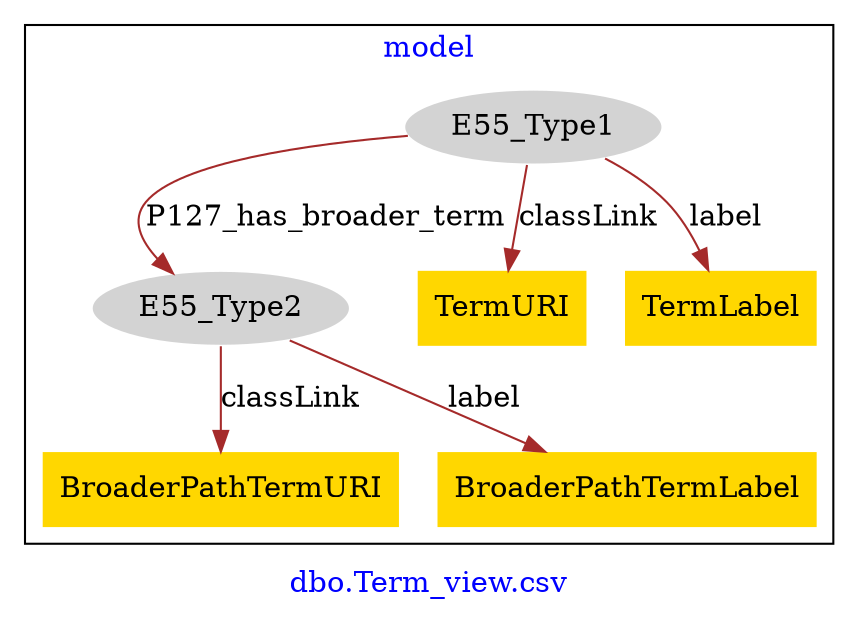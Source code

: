 digraph n0 {
fontcolor="blue"
remincross="true"
label="dbo.Term_view.csv"
subgraph cluster {
label="model"
n2[style="filled",color="white",fillcolor="lightgray",label="E55_Type1"];
n3[style="filled",color="white",fillcolor="lightgray",label="E55_Type2"];
n4[shape="plaintext",style="filled",fillcolor="gold",label="TermURI"];
n5[shape="plaintext",style="filled",fillcolor="gold",label="TermLabel"];
n6[shape="plaintext",style="filled",fillcolor="gold",label="BroaderPathTermURI"];
n7[shape="plaintext",style="filled",fillcolor="gold",label="BroaderPathTermLabel"];
}
n2 -> n3[color="brown",fontcolor="black",label="P127_has_broader_term"]
n2 -> n4[color="brown",fontcolor="black",label="classLink"]
n2 -> n5[color="brown",fontcolor="black",label="label"]
n3 -> n6[color="brown",fontcolor="black",label="classLink"]
n3 -> n7[color="brown",fontcolor="black",label="label"]
}
